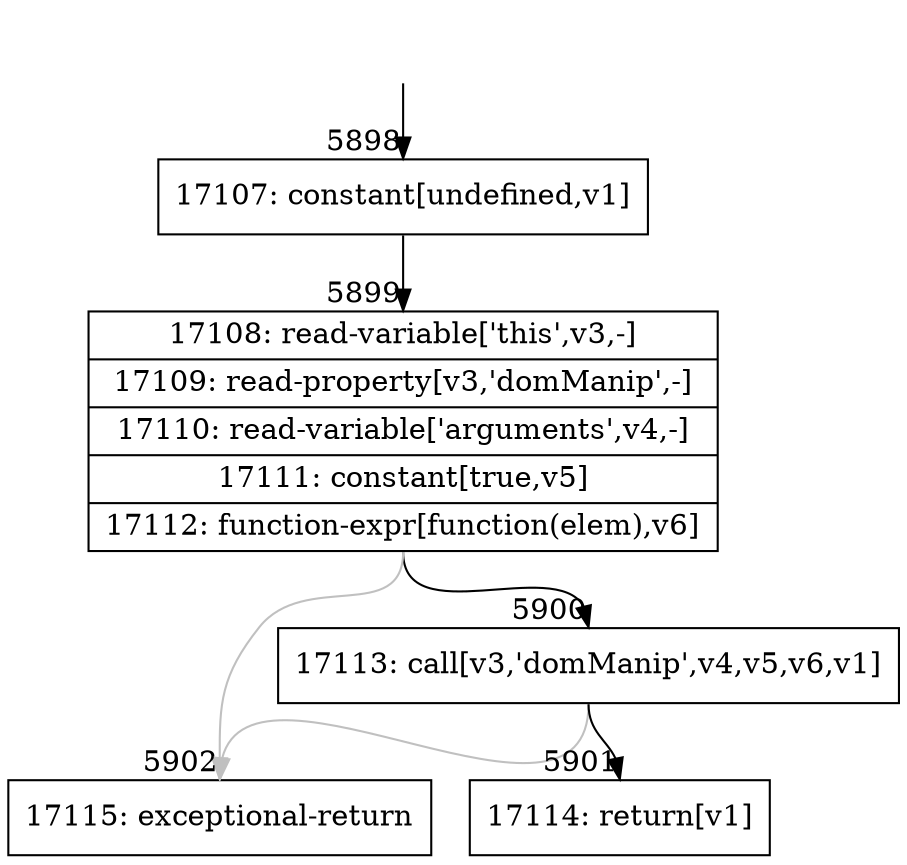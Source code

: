 digraph {
rankdir="TD"
BB_entry385[shape=none,label=""];
BB_entry385 -> BB5898 [tailport=s, headport=n, headlabel="    5898"]
BB5898 [shape=record label="{17107: constant[undefined,v1]}" ] 
BB5898 -> BB5899 [tailport=s, headport=n, headlabel="      5899"]
BB5899 [shape=record label="{17108: read-variable['this',v3,-]|17109: read-property[v3,'domManip',-]|17110: read-variable['arguments',v4,-]|17111: constant[true,v5]|17112: function-expr[function(elem),v6]}" ] 
BB5899 -> BB5900 [tailport=s, headport=n, headlabel="      5900"]
BB5899 -> BB5902 [tailport=s, headport=n, color=gray, headlabel="      5902"]
BB5900 [shape=record label="{17113: call[v3,'domManip',v4,v5,v6,v1]}" ] 
BB5900 -> BB5901 [tailport=s, headport=n, headlabel="      5901"]
BB5900 -> BB5902 [tailport=s, headport=n, color=gray]
BB5901 [shape=record label="{17114: return[v1]}" ] 
BB5902 [shape=record label="{17115: exceptional-return}" ] 
}
